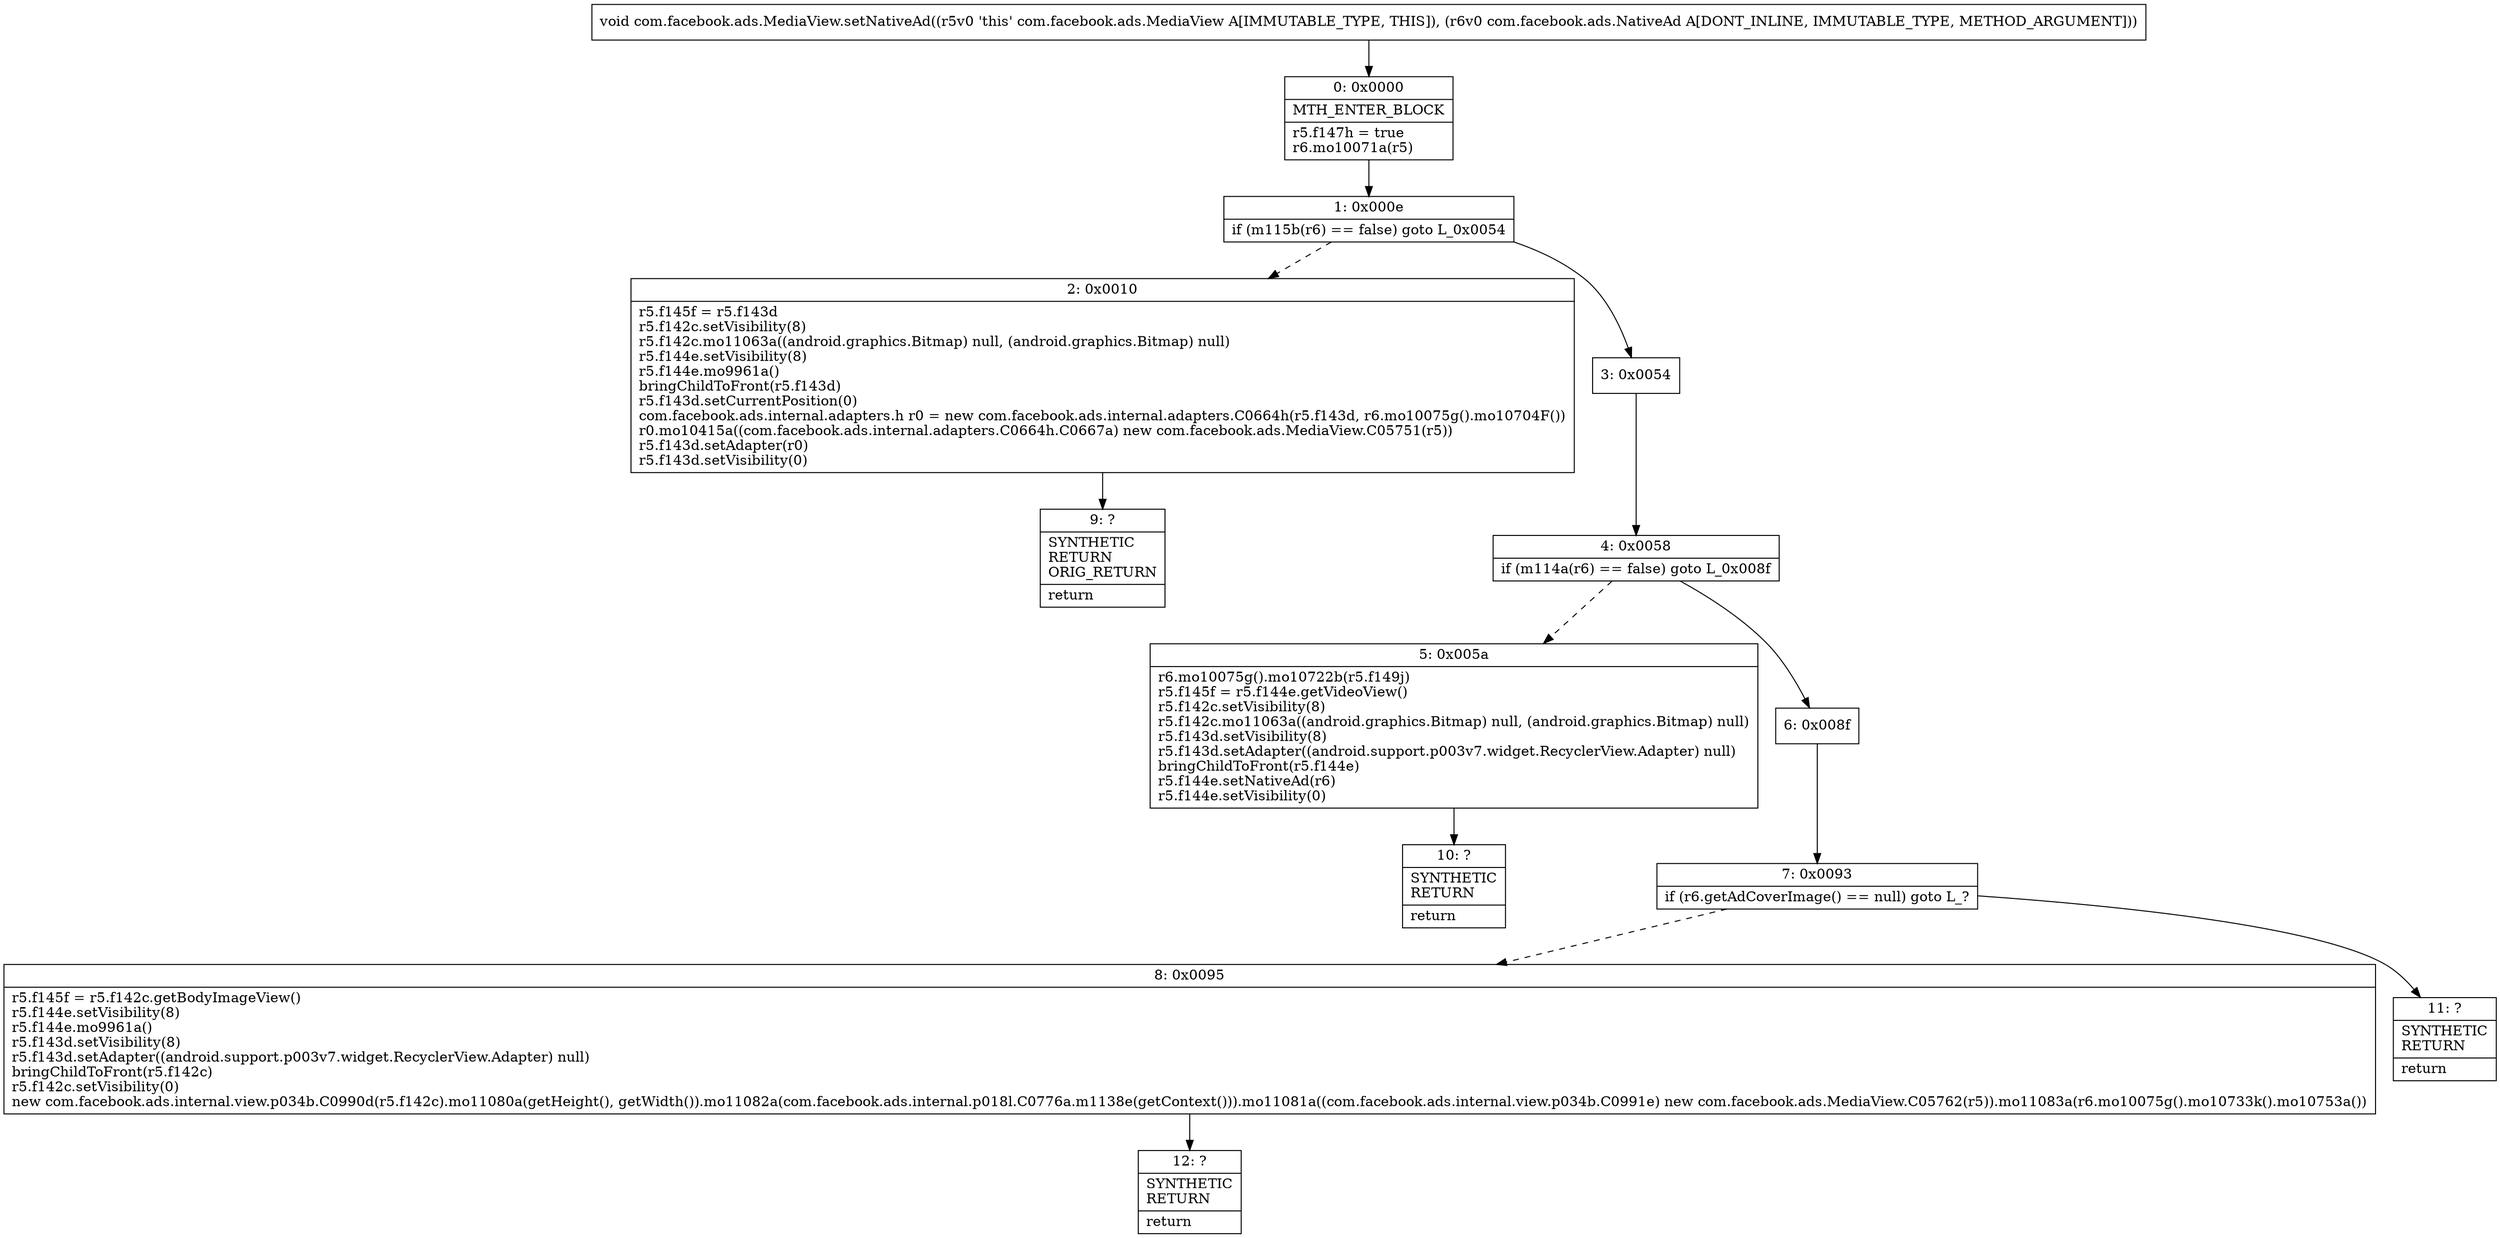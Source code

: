 digraph "CFG forcom.facebook.ads.MediaView.setNativeAd(Lcom\/facebook\/ads\/NativeAd;)V" {
Node_0 [shape=record,label="{0\:\ 0x0000|MTH_ENTER_BLOCK\l|r5.f147h = true\lr6.mo10071a(r5)\l}"];
Node_1 [shape=record,label="{1\:\ 0x000e|if (m115b(r6) == false) goto L_0x0054\l}"];
Node_2 [shape=record,label="{2\:\ 0x0010|r5.f145f = r5.f143d\lr5.f142c.setVisibility(8)\lr5.f142c.mo11063a((android.graphics.Bitmap) null, (android.graphics.Bitmap) null)\lr5.f144e.setVisibility(8)\lr5.f144e.mo9961a()\lbringChildToFront(r5.f143d)\lr5.f143d.setCurrentPosition(0)\lcom.facebook.ads.internal.adapters.h r0 = new com.facebook.ads.internal.adapters.C0664h(r5.f143d, r6.mo10075g().mo10704F())\lr0.mo10415a((com.facebook.ads.internal.adapters.C0664h.C0667a) new com.facebook.ads.MediaView.C05751(r5))\lr5.f143d.setAdapter(r0)\lr5.f143d.setVisibility(0)\l}"];
Node_3 [shape=record,label="{3\:\ 0x0054}"];
Node_4 [shape=record,label="{4\:\ 0x0058|if (m114a(r6) == false) goto L_0x008f\l}"];
Node_5 [shape=record,label="{5\:\ 0x005a|r6.mo10075g().mo10722b(r5.f149j)\lr5.f145f = r5.f144e.getVideoView()\lr5.f142c.setVisibility(8)\lr5.f142c.mo11063a((android.graphics.Bitmap) null, (android.graphics.Bitmap) null)\lr5.f143d.setVisibility(8)\lr5.f143d.setAdapter((android.support.p003v7.widget.RecyclerView.Adapter) null)\lbringChildToFront(r5.f144e)\lr5.f144e.setNativeAd(r6)\lr5.f144e.setVisibility(0)\l}"];
Node_6 [shape=record,label="{6\:\ 0x008f}"];
Node_7 [shape=record,label="{7\:\ 0x0093|if (r6.getAdCoverImage() == null) goto L_?\l}"];
Node_8 [shape=record,label="{8\:\ 0x0095|r5.f145f = r5.f142c.getBodyImageView()\lr5.f144e.setVisibility(8)\lr5.f144e.mo9961a()\lr5.f143d.setVisibility(8)\lr5.f143d.setAdapter((android.support.p003v7.widget.RecyclerView.Adapter) null)\lbringChildToFront(r5.f142c)\lr5.f142c.setVisibility(0)\lnew com.facebook.ads.internal.view.p034b.C0990d(r5.f142c).mo11080a(getHeight(), getWidth()).mo11082a(com.facebook.ads.internal.p018l.C0776a.m1138e(getContext())).mo11081a((com.facebook.ads.internal.view.p034b.C0991e) new com.facebook.ads.MediaView.C05762(r5)).mo11083a(r6.mo10075g().mo10733k().mo10753a())\l}"];
Node_9 [shape=record,label="{9\:\ ?|SYNTHETIC\lRETURN\lORIG_RETURN\l|return\l}"];
Node_10 [shape=record,label="{10\:\ ?|SYNTHETIC\lRETURN\l|return\l}"];
Node_11 [shape=record,label="{11\:\ ?|SYNTHETIC\lRETURN\l|return\l}"];
Node_12 [shape=record,label="{12\:\ ?|SYNTHETIC\lRETURN\l|return\l}"];
MethodNode[shape=record,label="{void com.facebook.ads.MediaView.setNativeAd((r5v0 'this' com.facebook.ads.MediaView A[IMMUTABLE_TYPE, THIS]), (r6v0 com.facebook.ads.NativeAd A[DONT_INLINE, IMMUTABLE_TYPE, METHOD_ARGUMENT])) }"];
MethodNode -> Node_0;
Node_0 -> Node_1;
Node_1 -> Node_2[style=dashed];
Node_1 -> Node_3;
Node_2 -> Node_9;
Node_3 -> Node_4;
Node_4 -> Node_5[style=dashed];
Node_4 -> Node_6;
Node_5 -> Node_10;
Node_6 -> Node_7;
Node_7 -> Node_8[style=dashed];
Node_7 -> Node_11;
Node_8 -> Node_12;
}

